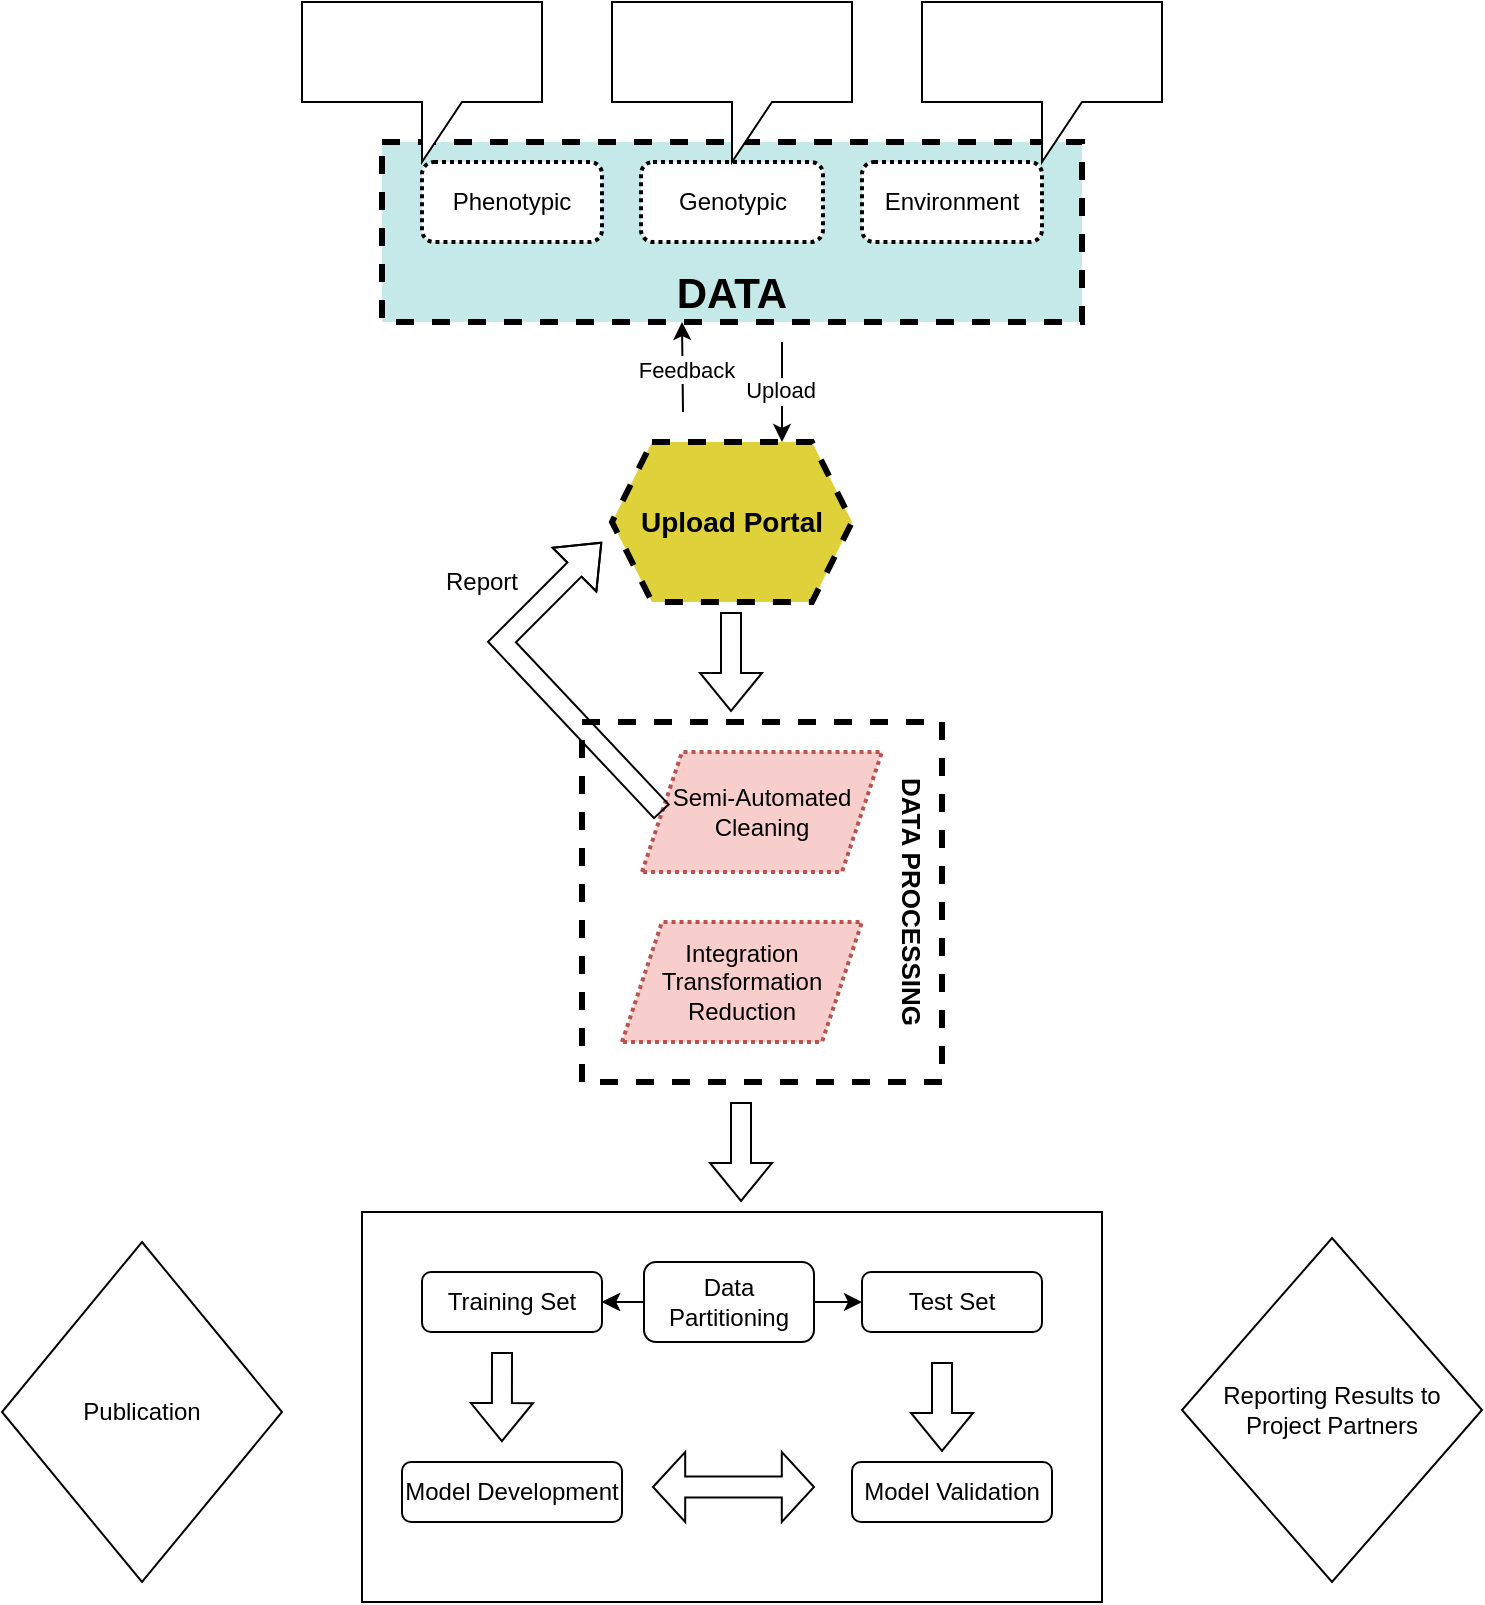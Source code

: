 <mxfile version="21.5.1" type="github">
  <diagram name="Page-1" id="5ZvDu0B-BvRj65fo0EQc">
    <mxGraphModel dx="1434" dy="796" grid="1" gridSize="10" guides="1" tooltips="1" connect="1" arrows="1" fold="1" page="1" pageScale="1" pageWidth="827" pageHeight="1169" math="0" shadow="0">
      <root>
        <mxCell id="0" />
        <mxCell id="1" parent="0" />
        <mxCell id="oFZK95akWB134CkeK_YD-35" value="" style="rounded=0;whiteSpace=wrap;html=1;" vertex="1" parent="1">
          <mxGeometry x="230" y="835" width="370" height="195" as="geometry" />
        </mxCell>
        <mxCell id="oFZK95akWB134CkeK_YD-6" value="" style="rounded=0;whiteSpace=wrap;html=1;fillColor=#c4e9e8;dashed=1;strokeWidth=3;" vertex="1" parent="1">
          <mxGeometry x="240" y="300" width="350" height="90" as="geometry" />
        </mxCell>
        <mxCell id="oFZK95akWB134CkeK_YD-2" value="&lt;b&gt;&lt;font style=&quot;font-size: 14px;&quot;&gt;Upload Portal&lt;/font&gt;&lt;/b&gt;" style="shape=hexagon;perimeter=hexagonPerimeter2;whiteSpace=wrap;html=1;fixedSize=1;dashed=1;strokeWidth=3;fillColor=#dfd13a;" vertex="1" parent="1">
          <mxGeometry x="355" y="450" width="120" height="80" as="geometry" />
        </mxCell>
        <mxCell id="oFZK95akWB134CkeK_YD-3" value="Phenotypic" style="rounded=1;whiteSpace=wrap;html=1;dashed=1;dashPattern=1 1;strokeWidth=2;" vertex="1" parent="1">
          <mxGeometry x="260" y="310" width="90" height="40" as="geometry" />
        </mxCell>
        <mxCell id="oFZK95akWB134CkeK_YD-4" value="Genotypic" style="rounded=1;whiteSpace=wrap;html=1;dashed=1;dashPattern=1 1;strokeWidth=2;" vertex="1" parent="1">
          <mxGeometry x="369.5" y="310" width="91" height="40" as="geometry" />
        </mxCell>
        <mxCell id="oFZK95akWB134CkeK_YD-5" value="Environment" style="rounded=1;whiteSpace=wrap;html=1;dashed=1;dashPattern=1 1;strokeWidth=2;" vertex="1" parent="1">
          <mxGeometry x="480" y="310" width="90" height="40" as="geometry" />
        </mxCell>
        <mxCell id="oFZK95akWB134CkeK_YD-7" value="DATA" style="text;html=1;strokeColor=none;fillColor=none;align=center;verticalAlign=middle;whiteSpace=wrap;rounded=0;rotation=0;fontSize=21;fontStyle=1" vertex="1" parent="1">
          <mxGeometry x="375" y="360" width="80" height="30" as="geometry" />
        </mxCell>
        <mxCell id="oFZK95akWB134CkeK_YD-9" value="" style="endArrow=classic;html=1;rounded=0;" edge="1" parent="1">
          <mxGeometry relative="1" as="geometry">
            <mxPoint x="440" y="400" as="sourcePoint" />
            <mxPoint x="440" y="450" as="targetPoint" />
          </mxGeometry>
        </mxCell>
        <mxCell id="oFZK95akWB134CkeK_YD-10" value="Label" style="edgeLabel;resizable=0;html=1;align=center;verticalAlign=middle;" connectable="0" vertex="1" parent="oFZK95akWB134CkeK_YD-9">
          <mxGeometry relative="1" as="geometry" />
        </mxCell>
        <mxCell id="oFZK95akWB134CkeK_YD-11" value="Upload" style="edgeLabel;html=1;align=center;verticalAlign=middle;resizable=0;points=[];" vertex="1" connectable="0" parent="oFZK95akWB134CkeK_YD-9">
          <mxGeometry x="-0.06" y="-1" relative="1" as="geometry">
            <mxPoint as="offset" />
          </mxGeometry>
        </mxCell>
        <mxCell id="oFZK95akWB134CkeK_YD-12" value="" style="endArrow=classic;html=1;rounded=0;entryX=0.375;entryY=1;entryDx=0;entryDy=0;" edge="1" parent="1">
          <mxGeometry relative="1" as="geometry">
            <mxPoint x="390.5" y="435" as="sourcePoint" />
            <mxPoint x="390" y="390" as="targetPoint" />
          </mxGeometry>
        </mxCell>
        <mxCell id="oFZK95akWB134CkeK_YD-13" value="Label" style="edgeLabel;resizable=0;html=1;align=center;verticalAlign=middle;" connectable="0" vertex="1" parent="oFZK95akWB134CkeK_YD-12">
          <mxGeometry relative="1" as="geometry" />
        </mxCell>
        <mxCell id="oFZK95akWB134CkeK_YD-14" value="Feedback" style="edgeLabel;html=1;align=center;verticalAlign=middle;resizable=0;points=[];" vertex="1" connectable="0" parent="oFZK95akWB134CkeK_YD-12">
          <mxGeometry x="-0.06" y="-1" relative="1" as="geometry">
            <mxPoint as="offset" />
          </mxGeometry>
        </mxCell>
        <mxCell id="oFZK95akWB134CkeK_YD-21" value="" style="whiteSpace=wrap;html=1;aspect=fixed;dashed=1;strokeWidth=3;" vertex="1" parent="1">
          <mxGeometry x="340" y="590" width="180" height="180" as="geometry" />
        </mxCell>
        <mxCell id="oFZK95akWB134CkeK_YD-22" value="Semi-Automated&lt;br&gt;Cleaning" style="shape=parallelogram;perimeter=parallelogramPerimeter;whiteSpace=wrap;html=1;fixedSize=1;dashed=1;dashPattern=1 1;strokeWidth=2;fillColor=#f8cecc;strokeColor=#b85450;" vertex="1" parent="1">
          <mxGeometry x="370" y="605" width="120" height="60" as="geometry" />
        </mxCell>
        <mxCell id="oFZK95akWB134CkeK_YD-24" value="Integration&lt;br&gt;Transformation&lt;br&gt;Reduction" style="shape=parallelogram;perimeter=parallelogramPerimeter;whiteSpace=wrap;html=1;fixedSize=1;dashed=1;dashPattern=1 1;strokeWidth=2;fillColor=#f8cecc;strokeColor=#b85450;" vertex="1" parent="1">
          <mxGeometry x="360" y="690" width="120" height="60" as="geometry" />
        </mxCell>
        <mxCell id="oFZK95akWB134CkeK_YD-25" value="&lt;font style=&quot;font-size: 13px;&quot;&gt;&lt;b&gt;DATA PROCESSING&lt;/b&gt;&lt;/font&gt;" style="text;html=1;strokeColor=none;fillColor=none;align=center;verticalAlign=middle;whiteSpace=wrap;rounded=0;rotation=90;" vertex="1" parent="1">
          <mxGeometry x="440" y="665" width="130" height="30" as="geometry" />
        </mxCell>
        <mxCell id="oFZK95akWB134CkeK_YD-26" value="" style="shape=flexArrow;endArrow=classic;html=1;rounded=0;exitX=0;exitY=0.5;exitDx=0;exitDy=0;" edge="1" parent="1" source="oFZK95akWB134CkeK_YD-22">
          <mxGeometry width="50" height="50" relative="1" as="geometry">
            <mxPoint x="300" y="550" as="sourcePoint" />
            <mxPoint x="350" y="500" as="targetPoint" />
            <Array as="points">
              <mxPoint x="300" y="550" />
            </Array>
          </mxGeometry>
        </mxCell>
        <mxCell id="oFZK95akWB134CkeK_YD-27" value="" style="shape=flexArrow;endArrow=classic;html=1;rounded=0;" edge="1" parent="1">
          <mxGeometry width="50" height="50" relative="1" as="geometry">
            <mxPoint x="414.5" y="535" as="sourcePoint" />
            <mxPoint x="414.5" y="585" as="targetPoint" />
          </mxGeometry>
        </mxCell>
        <mxCell id="oFZK95akWB134CkeK_YD-28" value="Report" style="text;html=1;strokeColor=none;fillColor=none;align=center;verticalAlign=middle;whiteSpace=wrap;rounded=0;" vertex="1" parent="1">
          <mxGeometry x="260" y="510" width="60" height="20" as="geometry" />
        </mxCell>
        <mxCell id="oFZK95akWB134CkeK_YD-42" value="" style="edgeStyle=orthogonalEdgeStyle;rounded=0;orthogonalLoop=1;jettySize=auto;html=1;" edge="1" parent="1" source="oFZK95akWB134CkeK_YD-29" target="oFZK95akWB134CkeK_YD-31">
          <mxGeometry relative="1" as="geometry" />
        </mxCell>
        <mxCell id="oFZK95akWB134CkeK_YD-43" value="" style="edgeStyle=orthogonalEdgeStyle;rounded=0;orthogonalLoop=1;jettySize=auto;html=1;" edge="1" parent="1" source="oFZK95akWB134CkeK_YD-29" target="oFZK95akWB134CkeK_YD-31">
          <mxGeometry relative="1" as="geometry" />
        </mxCell>
        <mxCell id="oFZK95akWB134CkeK_YD-44" value="" style="edgeStyle=orthogonalEdgeStyle;rounded=0;orthogonalLoop=1;jettySize=auto;html=1;" edge="1" parent="1" source="oFZK95akWB134CkeK_YD-29" target="oFZK95akWB134CkeK_YD-32">
          <mxGeometry relative="1" as="geometry" />
        </mxCell>
        <mxCell id="oFZK95akWB134CkeK_YD-29" value="Data Partitioning" style="rounded=1;whiteSpace=wrap;html=1;" vertex="1" parent="1">
          <mxGeometry x="371" y="860" width="85" height="40" as="geometry" />
        </mxCell>
        <mxCell id="oFZK95akWB134CkeK_YD-31" value="Training Set" style="rounded=1;whiteSpace=wrap;html=1;" vertex="1" parent="1">
          <mxGeometry x="260" y="865" width="90" height="30" as="geometry" />
        </mxCell>
        <mxCell id="oFZK95akWB134CkeK_YD-32" value="Test Set" style="rounded=1;whiteSpace=wrap;html=1;" vertex="1" parent="1">
          <mxGeometry x="480" y="865" width="90" height="30" as="geometry" />
        </mxCell>
        <mxCell id="oFZK95akWB134CkeK_YD-33" value="Model Development" style="rounded=1;whiteSpace=wrap;html=1;" vertex="1" parent="1">
          <mxGeometry x="250" y="960" width="110" height="30" as="geometry" />
        </mxCell>
        <mxCell id="oFZK95akWB134CkeK_YD-34" value="Model Validation" style="rounded=1;whiteSpace=wrap;html=1;" vertex="1" parent="1">
          <mxGeometry x="475" y="960" width="100" height="30" as="geometry" />
        </mxCell>
        <mxCell id="oFZK95akWB134CkeK_YD-36" value="Publication" style="rhombus;whiteSpace=wrap;html=1;" vertex="1" parent="1">
          <mxGeometry x="50" y="850" width="140" height="170" as="geometry" />
        </mxCell>
        <mxCell id="oFZK95akWB134CkeK_YD-37" value="Reporting Results to Project Partners" style="rhombus;whiteSpace=wrap;html=1;" vertex="1" parent="1">
          <mxGeometry x="640" y="848" width="150" height="172" as="geometry" />
        </mxCell>
        <mxCell id="oFZK95akWB134CkeK_YD-38" value="" style="shape=flexArrow;endArrow=classic;html=1;rounded=0;entryX=0.189;entryY=0.59;entryDx=0;entryDy=0;entryPerimeter=0;" edge="1" parent="1" target="oFZK95akWB134CkeK_YD-35">
          <mxGeometry width="50" height="50" relative="1" as="geometry">
            <mxPoint x="300" y="905" as="sourcePoint" />
            <mxPoint x="350" y="855" as="targetPoint" />
          </mxGeometry>
        </mxCell>
        <mxCell id="oFZK95akWB134CkeK_YD-39" value="" style="shape=doubleArrow;whiteSpace=wrap;html=1;" vertex="1" parent="1">
          <mxGeometry x="375.5" y="955" width="80.5" height="35" as="geometry" />
        </mxCell>
        <mxCell id="oFZK95akWB134CkeK_YD-41" value="" style="shape=flexArrow;endArrow=classic;html=1;rounded=0;entryX=0.189;entryY=0.59;entryDx=0;entryDy=0;entryPerimeter=0;" edge="1" parent="1">
          <mxGeometry width="50" height="50" relative="1" as="geometry">
            <mxPoint x="520" y="910" as="sourcePoint" />
            <mxPoint x="520" y="955" as="targetPoint" />
          </mxGeometry>
        </mxCell>
        <mxCell id="oFZK95akWB134CkeK_YD-46" value="" style="shape=callout;whiteSpace=wrap;html=1;perimeter=calloutPerimeter;" vertex="1" parent="1">
          <mxGeometry x="200" y="230" width="120" height="80" as="geometry" />
        </mxCell>
        <mxCell id="oFZK95akWB134CkeK_YD-47" value="" style="shape=callout;whiteSpace=wrap;html=1;perimeter=calloutPerimeter;" vertex="1" parent="1">
          <mxGeometry x="510" y="230" width="120" height="80" as="geometry" />
        </mxCell>
        <mxCell id="oFZK95akWB134CkeK_YD-48" value="" style="shape=callout;whiteSpace=wrap;html=1;perimeter=calloutPerimeter;" vertex="1" parent="1">
          <mxGeometry x="355" y="230" width="120" height="80" as="geometry" />
        </mxCell>
        <mxCell id="oFZK95akWB134CkeK_YD-49" value="" style="shape=flexArrow;endArrow=classic;html=1;rounded=0;" edge="1" parent="1">
          <mxGeometry width="50" height="50" relative="1" as="geometry">
            <mxPoint x="419.5" y="780" as="sourcePoint" />
            <mxPoint x="419.5" y="830" as="targetPoint" />
          </mxGeometry>
        </mxCell>
      </root>
    </mxGraphModel>
  </diagram>
</mxfile>
